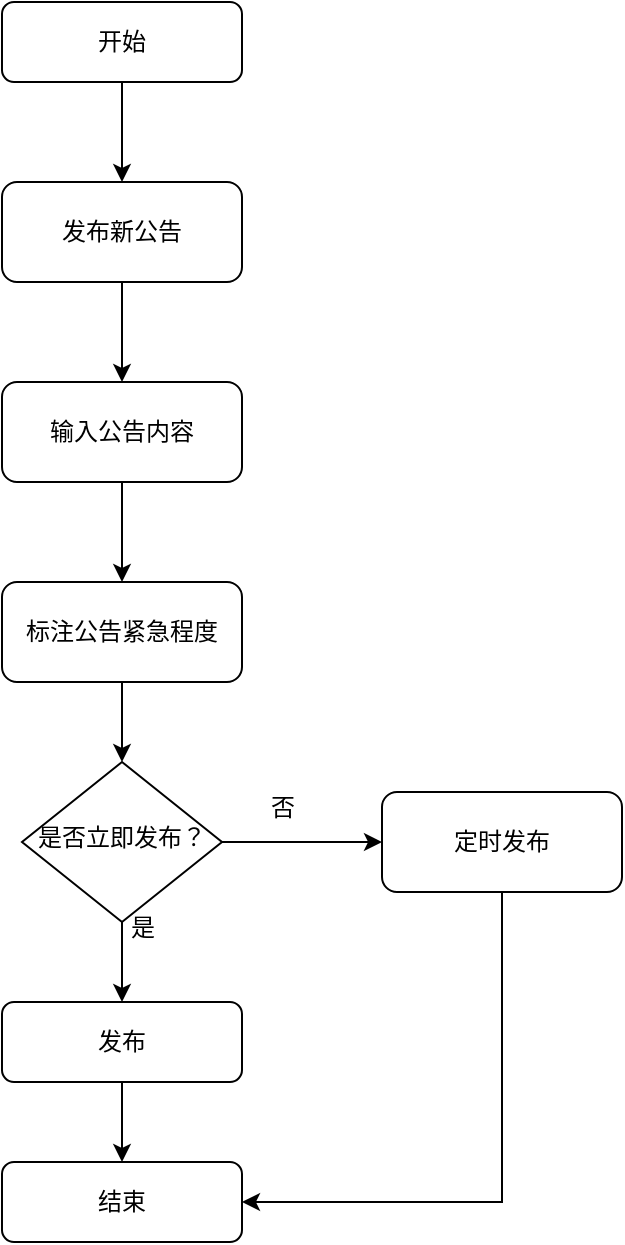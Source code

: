 <mxfile version="22.0.4" type="github">
  <diagram name="第 1 页" id="5w4xWFcqgFUNlSF96ZhI">
    <mxGraphModel dx="1562" dy="913" grid="1" gridSize="10" guides="1" tooltips="1" connect="1" arrows="1" fold="1" page="1" pageScale="1" pageWidth="827" pageHeight="1169" math="0" shadow="0">
      <root>
        <mxCell id="0" />
        <mxCell id="1" parent="0" />
        <mxCell id="AFLd7Nvr0Oi2rzf2S3Nq-23" value="" style="edgeStyle=orthogonalEdgeStyle;rounded=0;orthogonalLoop=1;jettySize=auto;html=1;" parent="1" source="AFLd7Nvr0Oi2rzf2S3Nq-2" edge="1">
          <mxGeometry relative="1" as="geometry">
            <mxPoint x="220" y="170" as="targetPoint" />
          </mxGeometry>
        </mxCell>
        <mxCell id="AFLd7Nvr0Oi2rzf2S3Nq-2" value="开始" style="rounded=1;whiteSpace=wrap;html=1;fontSize=12;glass=0;strokeWidth=1;shadow=0;" parent="1" vertex="1">
          <mxGeometry x="160" y="80" width="120" height="40" as="geometry" />
        </mxCell>
        <mxCell id="AFLd7Nvr0Oi2rzf2S3Nq-9" value="" style="edgeStyle=orthogonalEdgeStyle;rounded=0;orthogonalLoop=1;jettySize=auto;html=1;exitX=0.5;exitY=1;exitDx=0;exitDy=0;" parent="1" source="AFLd7Nvr0Oi2rzf2S3Nq-15" edge="1">
          <mxGeometry relative="1" as="geometry">
            <mxPoint x="220" y="160" as="sourcePoint" />
            <mxPoint x="220" y="270" as="targetPoint" />
          </mxGeometry>
        </mxCell>
        <mxCell id="AFLd7Nvr0Oi2rzf2S3Nq-10" value="结束" style="rounded=1;whiteSpace=wrap;html=1;fontSize=12;glass=0;strokeWidth=1;shadow=0;" parent="1" vertex="1">
          <mxGeometry x="160" y="660" width="120" height="40" as="geometry" />
        </mxCell>
        <mxCell id="AFLd7Nvr0Oi2rzf2S3Nq-30" value="" style="edgeStyle=orthogonalEdgeStyle;rounded=0;orthogonalLoop=1;jettySize=auto;html=1;" parent="1" source="AFLd7Nvr0Oi2rzf2S3Nq-11" target="AFLd7Nvr0Oi2rzf2S3Nq-27" edge="1">
          <mxGeometry relative="1" as="geometry" />
        </mxCell>
        <mxCell id="AFLd7Nvr0Oi2rzf2S3Nq-11" value="标注公告紧急程度" style="rounded=1;whiteSpace=wrap;html=1;fontSize=12;glass=0;strokeWidth=1;shadow=0;" parent="1" vertex="1">
          <mxGeometry x="160" y="370" width="120" height="50" as="geometry" />
        </mxCell>
        <mxCell id="AFLd7Nvr0Oi2rzf2S3Nq-15" value="发布新公告" style="rounded=1;whiteSpace=wrap;html=1;fontSize=12;glass=0;strokeWidth=1;shadow=0;" parent="1" vertex="1">
          <mxGeometry x="160" y="170" width="120" height="50" as="geometry" />
        </mxCell>
        <mxCell id="AFLd7Nvr0Oi2rzf2S3Nq-16" value="" style="edgeStyle=orthogonalEdgeStyle;rounded=0;orthogonalLoop=1;jettySize=auto;html=1;" parent="1" source="AFLd7Nvr0Oi2rzf2S3Nq-17" target="AFLd7Nvr0Oi2rzf2S3Nq-11" edge="1">
          <mxGeometry relative="1" as="geometry" />
        </mxCell>
        <mxCell id="AFLd7Nvr0Oi2rzf2S3Nq-17" value="输入公告内容" style="rounded=1;whiteSpace=wrap;html=1;fontSize=12;glass=0;strokeWidth=1;shadow=0;" parent="1" vertex="1">
          <mxGeometry x="160" y="270" width="120" height="50" as="geometry" />
        </mxCell>
        <mxCell id="AFLd7Nvr0Oi2rzf2S3Nq-29" value="" style="edgeStyle=orthogonalEdgeStyle;rounded=0;orthogonalLoop=1;jettySize=auto;html=1;" parent="1" source="AFLd7Nvr0Oi2rzf2S3Nq-27" target="AFLd7Nvr0Oi2rzf2S3Nq-28" edge="1">
          <mxGeometry relative="1" as="geometry" />
        </mxCell>
        <mxCell id="AFLd7Nvr0Oi2rzf2S3Nq-34" value="" style="edgeStyle=orthogonalEdgeStyle;rounded=0;orthogonalLoop=1;jettySize=auto;html=1;" parent="1" source="AFLd7Nvr0Oi2rzf2S3Nq-27" target="AFLd7Nvr0Oi2rzf2S3Nq-32" edge="1">
          <mxGeometry relative="1" as="geometry" />
        </mxCell>
        <mxCell id="AFLd7Nvr0Oi2rzf2S3Nq-27" value="是否立即发布？" style="rhombus;whiteSpace=wrap;html=1;shadow=0;fontFamily=Helvetica;fontSize=12;align=center;strokeWidth=1;spacing=6;spacingTop=-4;" parent="1" vertex="1">
          <mxGeometry x="170" y="460" width="100" height="80" as="geometry" />
        </mxCell>
        <mxCell id="AFLd7Nvr0Oi2rzf2S3Nq-39" value="" style="edgeStyle=orthogonalEdgeStyle;rounded=0;orthogonalLoop=1;jettySize=auto;html=1;" parent="1" source="AFLd7Nvr0Oi2rzf2S3Nq-28" target="AFLd7Nvr0Oi2rzf2S3Nq-10" edge="1">
          <mxGeometry relative="1" as="geometry" />
        </mxCell>
        <mxCell id="AFLd7Nvr0Oi2rzf2S3Nq-28" value="发布" style="rounded=1;whiteSpace=wrap;html=1;fontSize=12;glass=0;strokeWidth=1;shadow=0;" parent="1" vertex="1">
          <mxGeometry x="160" y="580" width="120" height="40" as="geometry" />
        </mxCell>
        <mxCell id="AFLd7Nvr0Oi2rzf2S3Nq-38" value="" style="edgeStyle=orthogonalEdgeStyle;rounded=0;orthogonalLoop=1;jettySize=auto;html=1;entryX=1;entryY=0.5;entryDx=0;entryDy=0;" parent="1" source="AFLd7Nvr0Oi2rzf2S3Nq-32" target="AFLd7Nvr0Oi2rzf2S3Nq-10" edge="1">
          <mxGeometry relative="1" as="geometry">
            <mxPoint x="360" y="640" as="targetPoint" />
            <Array as="points">
              <mxPoint x="410" y="680" />
            </Array>
          </mxGeometry>
        </mxCell>
        <mxCell id="AFLd7Nvr0Oi2rzf2S3Nq-32" value="定时发布" style="rounded=1;whiteSpace=wrap;html=1;fontSize=12;glass=0;strokeWidth=1;shadow=0;" parent="1" vertex="1">
          <mxGeometry x="350" y="475" width="120" height="50" as="geometry" />
        </mxCell>
        <mxCell id="AFLd7Nvr0Oi2rzf2S3Nq-35" value="否" style="text;html=1;align=center;verticalAlign=middle;resizable=0;points=[];autosize=1;strokeColor=none;fillColor=none;" parent="1" vertex="1">
          <mxGeometry x="280" y="468" width="40" height="30" as="geometry" />
        </mxCell>
        <mxCell id="AFLd7Nvr0Oi2rzf2S3Nq-36" value="是" style="text;html=1;align=center;verticalAlign=middle;resizable=0;points=[];autosize=1;strokeColor=none;fillColor=none;" parent="1" vertex="1">
          <mxGeometry x="210" y="528" width="40" height="30" as="geometry" />
        </mxCell>
      </root>
    </mxGraphModel>
  </diagram>
</mxfile>

